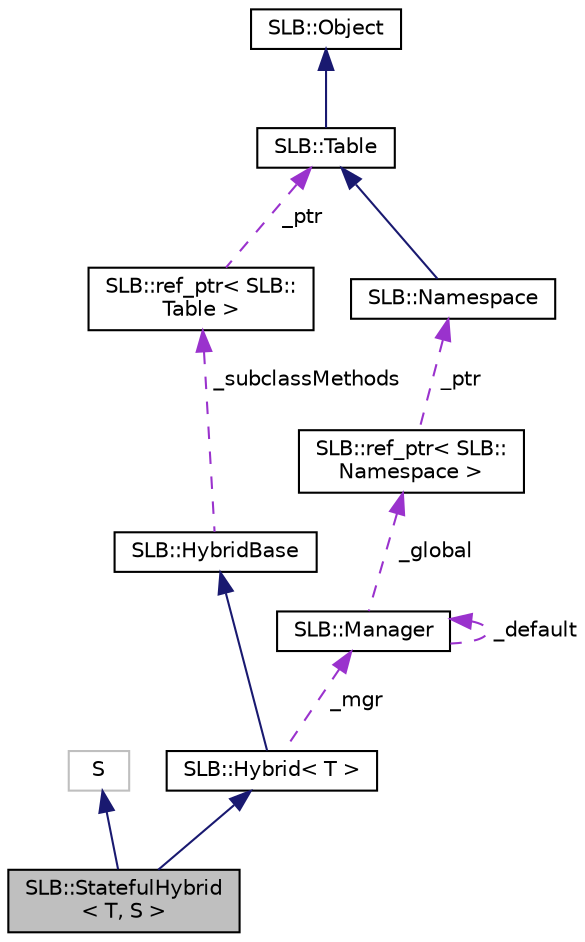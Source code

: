 digraph "SLB::StatefulHybrid&lt; T, S &gt;"
{
  edge [fontname="Helvetica",fontsize="10",labelfontname="Helvetica",labelfontsize="10"];
  node [fontname="Helvetica",fontsize="10",shape=record];
  Node1 [label="SLB::StatefulHybrid\l\< T, S \>",height=0.2,width=0.4,color="black", fillcolor="grey75", style="filled", fontcolor="black"];
  Node2 -> Node1 [dir="back",color="midnightblue",fontsize="10",style="solid",fontname="Helvetica"];
  Node2 [label="S",height=0.2,width=0.4,color="grey75", fillcolor="white", style="filled"];
  Node3 -> Node1 [dir="back",color="midnightblue",fontsize="10",style="solid",fontname="Helvetica"];
  Node3 [label="SLB::Hybrid\< T \>",height=0.2,width=0.4,color="black", fillcolor="white", style="filled",URL="$classSLB_1_1Hybrid.html"];
  Node4 -> Node3 [dir="back",color="midnightblue",fontsize="10",style="solid",fontname="Helvetica"];
  Node4 [label="SLB::HybridBase",height=0.2,width=0.4,color="black", fillcolor="white", style="filled",URL="$classSLB_1_1HybridBase.html"];
  Node5 -> Node4 [dir="back",color="darkorchid3",fontsize="10",style="dashed",label=" _subclassMethods" ,fontname="Helvetica"];
  Node5 [label="SLB::ref_ptr\< SLB::\lTable \>",height=0.2,width=0.4,color="black", fillcolor="white", style="filled",URL="$classSLB_1_1ref__ptr.html"];
  Node6 -> Node5 [dir="back",color="darkorchid3",fontsize="10",style="dashed",label=" _ptr" ,fontname="Helvetica"];
  Node6 [label="SLB::Table",height=0.2,width=0.4,color="black", fillcolor="white", style="filled",URL="$classSLB_1_1Table.html"];
  Node7 -> Node6 [dir="back",color="midnightblue",fontsize="10",style="solid",fontname="Helvetica"];
  Node7 [label="SLB::Object",height=0.2,width=0.4,color="black", fillcolor="white", style="filled",URL="$classSLB_1_1Object.html"];
  Node8 -> Node3 [dir="back",color="darkorchid3",fontsize="10",style="dashed",label=" _mgr" ,fontname="Helvetica"];
  Node8 [label="SLB::Manager",height=0.2,width=0.4,color="black", fillcolor="white", style="filled",URL="$classSLB_1_1Manager.html"];
  Node9 -> Node8 [dir="back",color="darkorchid3",fontsize="10",style="dashed",label=" _global" ,fontname="Helvetica"];
  Node9 [label="SLB::ref_ptr\< SLB::\lNamespace \>",height=0.2,width=0.4,color="black", fillcolor="white", style="filled",URL="$classSLB_1_1ref__ptr.html"];
  Node10 -> Node9 [dir="back",color="darkorchid3",fontsize="10",style="dashed",label=" _ptr" ,fontname="Helvetica"];
  Node10 [label="SLB::Namespace",height=0.2,width=0.4,color="black", fillcolor="white", style="filled",URL="$classSLB_1_1Namespace.html"];
  Node6 -> Node10 [dir="back",color="midnightblue",fontsize="10",style="solid",fontname="Helvetica"];
  Node8 -> Node8 [dir="back",color="darkorchid3",fontsize="10",style="dashed",label=" _default" ,fontname="Helvetica"];
}
